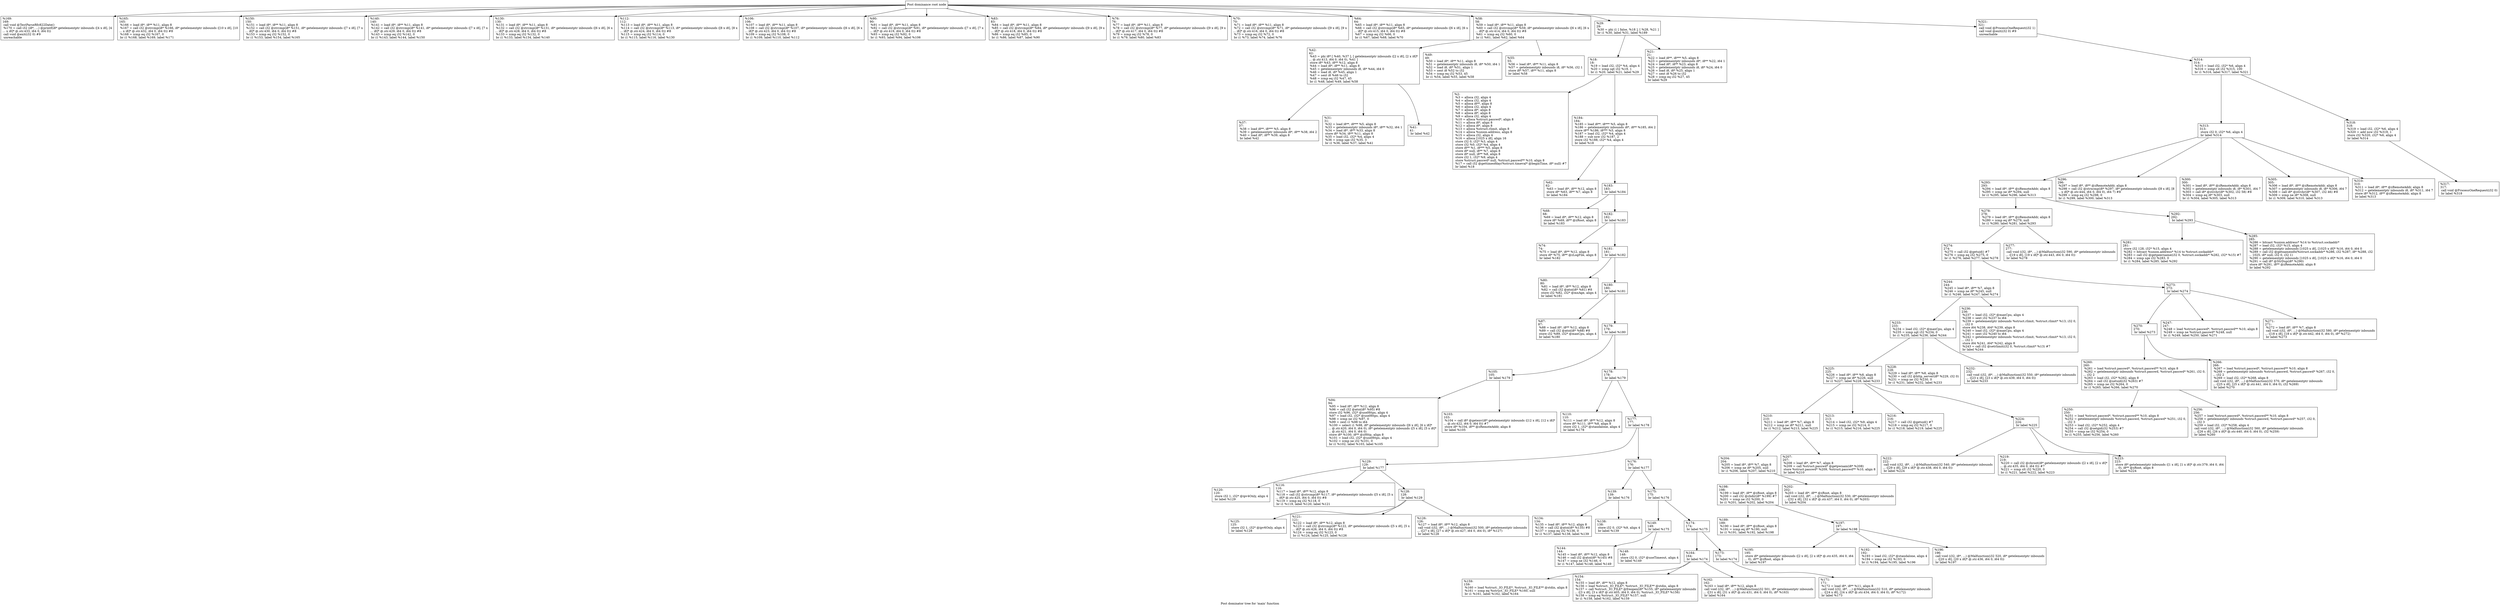 digraph "Post dominator tree for 'main' function" {
	label="Post dominator tree for 'main' function";

	Node0x1702560 [shape=record,label="{Post dominance root node}"];
	Node0x1702560 -> Node0x16f2020;
	Node0x1702560 -> Node0x16d1ba0;
	Node0x1702560 -> Node0x16b1860;
	Node0x1702560 -> Node0x16e51c0;
	Node0x1702560 -> Node0x1738e60;
	Node0x1702560 -> Node0x1743530;
	Node0x1702560 -> Node0x16e5c60;
	Node0x1702560 -> Node0x16a3df0;
	Node0x1702560 -> Node0x16d54e0;
	Node0x1702560 -> Node0x16b72d0;
	Node0x1702560 -> Node0x16c73b0;
	Node0x1702560 -> Node0x16bc630;
	Node0x1702560 -> Node0x16d1980;
	Node0x1702560 -> Node0x1724410;
	Node0x1702560 -> Node0x16aa5e0;
	Node0x16f2020 [shape=record,label="{%169:\l169:                                              \l  call void @TestParseRfc822Date()\l  %170 = call i32 (i8*, ...) @printf(i8* getelementptr inbounds ([4 x i8], [4\l... x i8]* @.str.433, i64 0, i64 0))\l  call void @exit(i32 0) #9\l  unreachable\l}"];
	Node0x16d1ba0 [shape=record,label="{%165:\l165:                                              \l  %166 = load i8*, i8** %11, align 8\l  %167 = call i32 @strcmp(i8* %166, i8* getelementptr inbounds ([10 x i8], [10\l... x i8]* @.str.432, i64 0, i64 0)) #8\l  %168 = icmp eq i32 %167, 0\l  br i1 %168, label %169, label %171\l}"];
	Node0x16b1860 [shape=record,label="{%150:\l150:                                              \l  %151 = load i8*, i8** %11, align 8\l  %152 = call i32 @strcmp(i8* %151, i8* getelementptr inbounds ([7 x i8], [7 x\l... i8]* @.str.430, i64 0, i64 0)) #8\l  %153 = icmp eq i32 %152, 0\l  br i1 %153, label %154, label %165\l}"];
	Node0x16e51c0 [shape=record,label="{%140:\l140:                                              \l  %141 = load i8*, i8** %11, align 8\l  %142 = call i32 @strcmp(i8* %141, i8* getelementptr inbounds ([7 x i8], [7 x\l... i8]* @.str.429, i64 0, i64 0)) #8\l  %143 = icmp eq i32 %142, 0\l  br i1 %143, label %144, label %150\l}"];
	Node0x1738e60 [shape=record,label="{%130:\l130:                                              \l  %131 = load i8*, i8** %11, align 8\l  %132 = call i32 @strcmp(i8* %131, i8* getelementptr inbounds ([6 x i8], [6 x\l... i8]* @.str.428, i64 0, i64 0)) #8\l  %133 = icmp eq i32 %132, 0\l  br i1 %133, label %134, label %140\l}"];
	Node0x1743530 [shape=record,label="{%112:\l112:                                              \l  %113 = load i8*, i8** %11, align 8\l  %114 = call i32 @strcmp(i8* %113, i8* getelementptr inbounds ([8 x i8], [8 x\l... i8]* @.str.424, i64 0, i64 0)) #8\l  %115 = icmp eq i32 %114, 0\l  br i1 %115, label %116, label %130\l}"];
	Node0x16e5c60 [shape=record,label="{%106:\l106:                                              \l  %107 = load i8*, i8** %11, align 8\l  %108 = call i32 @strcmp(i8* %107, i8* getelementptr inbounds ([6 x i8], [6 x\l... i8]* @.str.423, i64 0, i64 0)) #8\l  %109 = icmp eq i32 %108, 0\l  br i1 %109, label %110, label %112\l}"];
	Node0x16a3df0 [shape=record,label="{%90:\l90:                                               \l  %91 = load i8*, i8** %11, align 8\l  %92 = call i32 @strcmp(i8* %91, i8* getelementptr inbounds ([7 x i8], [7 x\l... i8]* @.str.419, i64 0, i64 0)) #8\l  %93 = icmp eq i32 %92, 0\l  br i1 %93, label %94, label %106\l}"];
	Node0x16d54e0 [shape=record,label="{%83:\l83:                                               \l  %84 = load i8*, i8** %11, align 8\l  %85 = call i32 @strcmp(i8* %84, i8* getelementptr inbounds ([9 x i8], [9 x\l... i8]* @.str.418, i64 0, i64 0)) #8\l  %86 = icmp eq i32 %85, 0\l  br i1 %86, label %87, label %90\l}"];
	Node0x16b72d0 [shape=record,label="{%76:\l76:                                               \l  %77 = load i8*, i8** %11, align 8\l  %78 = call i32 @strcmp(i8* %77, i8* getelementptr inbounds ([9 x i8], [9 x\l... i8]* @.str.417, i64 0, i64 0)) #8\l  %79 = icmp eq i32 %78, 0\l  br i1 %79, label %80, label %83\l}"];
	Node0x16c73b0 [shape=record,label="{%70:\l70:                                               \l  %71 = load i8*, i8** %11, align 8\l  %72 = call i32 @strcmp(i8* %71, i8* getelementptr inbounds ([9 x i8], [9 x\l... i8]* @.str.416, i64 0, i64 0)) #8\l  %73 = icmp eq i32 %72, 0\l  br i1 %73, label %74, label %76\l}"];
	Node0x16bc630 [shape=record,label="{%64:\l64:                                               \l  %65 = load i8*, i8** %11, align 8\l  %66 = call i32 @strcmp(i8* %65, i8* getelementptr inbounds ([6 x i8], [6 x\l... i8]* @.str.415, i64 0, i64 0)) #8\l  %67 = icmp eq i32 %66, 0\l  br i1 %67, label %68, label %70\l}"];
	Node0x16d1980 [shape=record,label="{%58:\l58:                                               \l  %59 = load i8*, i8** %11, align 8\l  %60 = call i32 @strcmp(i8* %59, i8* getelementptr inbounds ([6 x i8], [6 x\l... i8]* @.str.414, i64 0, i64 0)) #8\l  %61 = icmp eq i32 %60, 0\l  br i1 %61, label %62, label %64\l}"];
	Node0x16d1980 -> Node0x16a1670;
	Node0x16d1980 -> Node0x16a3310;
	Node0x16d1980 -> Node0x1709280;
	Node0x16a1670 [shape=record,label="{%42:\l42:                                               \l  %43 = phi i8* [ %40, %37 ], [ getelementptr inbounds ([2 x i8], [2 x i8]*\l... @.str.413, i64 0, i64 0), %41 ]\l  store i8* %43, i8** %12, align 8\l  %44 = load i8*, i8** %11, align 8\l  %45 = getelementptr inbounds i8, i8* %44, i64 0\l  %46 = load i8, i8* %45, align 1\l  %47 = sext i8 %46 to i32\l  %48 = icmp eq i32 %47, 45\l  br i1 %48, label %49, label %58\l}"];
	Node0x16a1670 -> Node0x168a9f0;
	Node0x16a1670 -> Node0x16e7b90;
	Node0x16a1670 -> Node0x16e55c0;
	Node0x168a9f0 [shape=record,label="{%37:\l37:                                               \l  %38 = load i8**, i8*** %5, align 8\l  %39 = getelementptr inbounds i8*, i8** %38, i64 2\l  %40 = load i8*, i8** %39, align 8\l  br label %42\l}"];
	Node0x16e7b90 [shape=record,label="{%31:\l31:                                               \l  %32 = load i8**, i8*** %5, align 8\l  %33 = getelementptr inbounds i8*, i8** %32, i64 1\l  %34 = load i8*, i8** %33, align 8\l  store i8* %34, i8** %11, align 8\l  %35 = load i32, i32* %4, align 4\l  %36 = icmp sge i32 %35, 3\l  br i1 %36, label %37, label %41\l}"];
	Node0x16e55c0 [shape=record,label="{%41:\l41:                                               \l  br label %42\l}"];
	Node0x16a3310 [shape=record,label="{%49:\l49:                                               \l  %50 = load i8*, i8** %11, align 8\l  %51 = getelementptr inbounds i8, i8* %50, i64 1\l  %52 = load i8, i8* %51, align 1\l  %53 = sext i8 %52 to i32\l  %54 = icmp eq i32 %53, 45\l  br i1 %54, label %55, label %58\l}"];
	Node0x1709280 [shape=record,label="{%55:\l55:                                               \l  %56 = load i8*, i8** %11, align 8\l  %57 = getelementptr inbounds i8, i8* %56, i32 1\l  store i8* %57, i8** %11, align 8\l  br label %58\l}"];
	Node0x1724410 [shape=record,label="{%29:\l29:                                               \l  %30 = phi i1 [ false, %18 ], [ %28, %21 ]\l  br i1 %30, label %31, label %189\l}"];
	Node0x1724410 -> Node0x16f9540;
	Node0x1724410 -> Node0x169fbd0;
	Node0x16f9540 [shape=record,label="{%18:\l18:                                               \l  %19 = load i32, i32* %4, align 4\l  %20 = icmp sgt i32 %19, 1\l  br i1 %20, label %21, label %29\l}"];
	Node0x16f9540 -> Node0x16e3590;
	Node0x16f9540 -> Node0x1704190;
	Node0x16e3590 [shape=record,label="{%2:\l  %3 = alloca i32, align 4\l  %4 = alloca i32, align 4\l  %5 = alloca i8**, align 8\l  %6 = alloca i32, align 4\l  %7 = alloca i8*, align 8\l  %8 = alloca i8*, align 8\l  %9 = alloca i32, align 4\l  %10 = alloca %struct.passwd*, align 8\l  %11 = alloca i8*, align 8\l  %12 = alloca i8*, align 8\l  %13 = alloca %struct.rlimit, align 8\l  %14 = alloca %union.address, align 8\l  %15 = alloca i32, align 4\l  %16 = alloca [1025 x i8], align 16\l  store i32 0, i32* %3, align 4\l  store i32 %0, i32* %4, align 4\l  store i8** %1, i8*** %5, align 8\l  store i8* null, i8** %7, align 8\l  store i8* null, i8** %8, align 8\l  store i32 1, i32* %9, align 4\l  store %struct.passwd* null, %struct.passwd** %10, align 8\l  %17 = call i32 @gettimeofday(%struct.timeval* @beginTime, i8* null) #7\l  br label %18\l}"];
	Node0x1704190 [shape=record,label="{%184:\l184:                                              \l  %185 = load i8**, i8*** %5, align 8\l  %186 = getelementptr inbounds i8*, i8** %185, i64 2\l  store i8** %186, i8*** %5, align 8\l  %187 = load i32, i32* %4, align 4\l  %188 = sub nsw i32 %187, 2\l  store i32 %188, i32* %4, align 4\l  br label %18\l}"];
	Node0x1704190 -> Node0x1726410;
	Node0x1704190 -> Node0x16b9910;
	Node0x1726410 [shape=record,label="{%62:\l62:                                               \l  %63 = load i8*, i8** %12, align 8\l  store i8* %63, i8** %7, align 8\l  br label %184\l}"];
	Node0x16b9910 [shape=record,label="{%183:\l183:                                              \l  br label %184\l}"];
	Node0x16b9910 -> Node0x16cdc40;
	Node0x16b9910 -> Node0x173a0b0;
	Node0x16cdc40 [shape=record,label="{%68:\l68:                                               \l  %69 = load i8*, i8** %12, align 8\l  store i8* %69, i8** @zRoot, align 8\l  br label %183\l}"];
	Node0x173a0b0 [shape=record,label="{%182:\l182:                                              \l  br label %183\l}"];
	Node0x173a0b0 -> Node0x16a2100;
	Node0x173a0b0 -> Node0x16f68e0;
	Node0x16a2100 [shape=record,label="{%74:\l74:                                               \l  %75 = load i8*, i8** %12, align 8\l  store i8* %75, i8** @zLogFile, align 8\l  br label %182\l}"];
	Node0x16f68e0 [shape=record,label="{%181:\l181:                                              \l  br label %182\l}"];
	Node0x16f68e0 -> Node0x1725740;
	Node0x16f68e0 -> Node0x16df6a0;
	Node0x1725740 [shape=record,label="{%80:\l80:                                               \l  %81 = load i8*, i8** %12, align 8\l  %82 = call i32 @atoi(i8* %81) #8\l  store i32 %82, i32* @mxAge, align 4\l  br label %181\l}"];
	Node0x16df6a0 [shape=record,label="{%180:\l180:                                              \l  br label %181\l}"];
	Node0x16df6a0 -> Node0x16b59d0;
	Node0x16df6a0 -> Node0x172d850;
	Node0x16b59d0 [shape=record,label="{%87:\l87:                                               \l  %88 = load i8*, i8** %12, align 8\l  %89 = call i32 @atoi(i8* %88) #8\l  store i32 %89, i32* @maxCpu, align 4\l  br label %180\l}"];
	Node0x172d850 [shape=record,label="{%179:\l179:                                              \l  br label %180\l}"];
	Node0x172d850 -> Node0x1707e80;
	Node0x172d850 -> Node0x170aa40;
	Node0x1707e80 [shape=record,label="{%105:\l105:                                              \l  br label %179\l}"];
	Node0x1707e80 -> Node0x16bc830;
	Node0x1707e80 -> Node0x16a6db0;
	Node0x16bc830 [shape=record,label="{%94:\l94:                                               \l  %95 = load i8*, i8** %12, align 8\l  %96 = call i32 @atoi(i8* %95) #8\l  store i32 %96, i32* @useHttps, align 4\l  %97 = load i32, i32* @useHttps, align 4\l  %98 = icmp ne i32 %97, 0\l  %99 = zext i1 %98 to i64\l  %100 = select i1 %98, i8* getelementptr inbounds ([6 x i8], [6 x i8]*\l... @.str.420, i64 0, i64 0), i8* getelementptr inbounds ([5 x i8], [5 x i8]*\l... @.str.421, i64 0, i64 0)\l  store i8* %100, i8** @zHttp, align 8\l  %101 = load i32, i32* @useHttps, align 4\l  %102 = icmp ne i32 %101, 0\l  br i1 %102, label %103, label %105\l}"];
	Node0x16a6db0 [shape=record,label="{%103:\l103:                                              \l  %104 = call i8* @getenv(i8* getelementptr inbounds ([12 x i8], [12 x i8]*\l... @.str.422, i64 0, i64 0)) #7\l  store i8* %104, i8** @zRemoteAddr, align 8\l  br label %105\l}"];
	Node0x170aa40 [shape=record,label="{%178:\l178:                                              \l  br label %179\l}"];
	Node0x170aa40 -> Node0x1731160;
	Node0x170aa40 -> Node0x172c8d0;
	Node0x1731160 [shape=record,label="{%110:\l110:                                              \l  %111 = load i8*, i8** %12, align 8\l  store i8* %111, i8** %8, align 8\l  store i32 1, i32* @standalone, align 4\l  br label %178\l}"];
	Node0x172c8d0 [shape=record,label="{%177:\l177:                                              \l  br label %178\l}"];
	Node0x172c8d0 -> Node0x16d0e70;
	Node0x172c8d0 -> Node0x16ff180;
	Node0x16d0e70 [shape=record,label="{%129:\l129:                                              \l  br label %177\l}"];
	Node0x16d0e70 -> Node0x16da4a0;
	Node0x16d0e70 -> Node0x1731ba0;
	Node0x16d0e70 -> Node0x16a4930;
	Node0x16da4a0 [shape=record,label="{%120:\l120:                                              \l  store i32 1, i32* @ipv4Only, align 4\l  br label %129\l}"];
	Node0x1731ba0 [shape=record,label="{%116:\l116:                                              \l  %117 = load i8*, i8** %12, align 8\l  %118 = call i32 @strcmp(i8* %117, i8* getelementptr inbounds ([5 x i8], [5 x\l... i8]* @.str.425, i64 0, i64 0)) #8\l  %119 = icmp eq i32 %118, 0\l  br i1 %119, label %120, label %121\l}"];
	Node0x16a4930 [shape=record,label="{%128:\l128:                                              \l  br label %129\l}"];
	Node0x16a4930 -> Node0x16a6aa0;
	Node0x16a4930 -> Node0x16f5a50;
	Node0x16a4930 -> Node0x16ccb80;
	Node0x16a6aa0 [shape=record,label="{%125:\l125:                                              \l  store i32 1, i32* @ipv6Only, align 4\l  br label %128\l}"];
	Node0x16f5a50 [shape=record,label="{%121:\l121:                                              \l  %122 = load i8*, i8** %12, align 8\l  %123 = call i32 @strcmp(i8* %122, i8* getelementptr inbounds ([5 x i8], [5 x\l... i8]* @.str.426, i64 0, i64 0)) #8\l  %124 = icmp eq i32 %123, 0\l  br i1 %124, label %125, label %126\l}"];
	Node0x16ccb80 [shape=record,label="{%126:\l126:                                              \l  %127 = load i8*, i8** %12, align 8\l  call void (i32, i8*, ...) @Malfunction(i32 500, i8* getelementptr inbounds\l... ([27 x i8], [27 x i8]* @.str.427, i64 0, i64 0), i8* %127)\l  br label %128\l}"];
	Node0x16ff180 [shape=record,label="{%176:\l176:                                              \l  br label %177\l}"];
	Node0x16ff180 -> Node0x16e8050;
	Node0x16ff180 -> Node0x16bd250;
	Node0x16e8050 [shape=record,label="{%139:\l139:                                              \l  br label %176\l}"];
	Node0x16e8050 -> Node0x1694900;
	Node0x16e8050 -> Node0x16f7d90;
	Node0x1694900 [shape=record,label="{%134:\l134:                                              \l  %135 = load i8*, i8** %12, align 8\l  %136 = call i32 @atoi(i8* %135) #8\l  %137 = icmp eq i32 %136, 0\l  br i1 %137, label %138, label %139\l}"];
	Node0x16f7d90 [shape=record,label="{%138:\l138:                                              \l  store i32 0, i32* %9, align 4\l  br label %139\l}"];
	Node0x16bd250 [shape=record,label="{%175:\l175:                                              \l  br label %176\l}"];
	Node0x16bd250 -> Node0x16a7d60;
	Node0x16bd250 -> Node0x16d1e10;
	Node0x16a7d60 [shape=record,label="{%149:\l149:                                              \l  br label %175\l}"];
	Node0x16a7d60 -> Node0x16cabc0;
	Node0x16a7d60 -> Node0x1736a20;
	Node0x16cabc0 [shape=record,label="{%144:\l144:                                              \l  %145 = load i8*, i8** %12, align 8\l  %146 = call i32 @atoi(i8* %145) #8\l  %147 = icmp ne i32 %146, 0\l  br i1 %147, label %148, label %149\l}"];
	Node0x1736a20 [shape=record,label="{%148:\l148:                                              \l  store i32 0, i32* @useTimeout, align 4\l  br label %149\l}"];
	Node0x16d1e10 [shape=record,label="{%174:\l174:                                              \l  br label %175\l}"];
	Node0x16d1e10 -> Node0x16deec0;
	Node0x16d1e10 -> Node0x17327c0;
	Node0x16deec0 [shape=record,label="{%164:\l164:                                              \l  br label %174\l}"];
	Node0x16deec0 -> Node0x16e85e0;
	Node0x16deec0 -> Node0x16e4a20;
	Node0x16deec0 -> Node0x1731680;
	Node0x16e85e0 [shape=record,label="{%159:\l159:                                              \l  %160 = load %struct._IO_FILE*, %struct._IO_FILE** @stdin, align 8\l  %161 = icmp eq %struct._IO_FILE* %160, null\l  br i1 %161, label %162, label %164\l}"];
	Node0x16e4a20 [shape=record,label="{%154:\l154:                                              \l  %155 = load i8*, i8** %12, align 8\l  %156 = load %struct._IO_FILE*, %struct._IO_FILE** @stdin, align 8\l  %157 = call %struct._IO_FILE* @freopen(i8* %155, i8* getelementptr inbounds\l... ([3 x i8], [3 x i8]* @.str.405, i64 0, i64 0), %struct._IO_FILE* %156)\l  %158 = icmp eq %struct._IO_FILE* %157, null\l  br i1 %158, label %162, label %159\l}"];
	Node0x1731680 [shape=record,label="{%162:\l162:                                              \l  %163 = load i8*, i8** %12, align 8\l  call void (i32, i8*, ...) @Malfunction(i32 501, i8* getelementptr inbounds\l... ([31 x i8], [31 x i8]* @.str.431, i64 0, i64 0), i8* %163)\l  br label %164\l}"];
	Node0x17327c0 [shape=record,label="{%173:\l173:                                              \l  br label %174\l}"];
	Node0x17327c0 -> Node0x16ec4a0;
	Node0x16ec4a0 [shape=record,label="{%171:\l171:                                              \l  %172 = load i8*, i8** %11, align 8\l  call void (i32, i8*, ...) @Malfunction(i32 510, i8* getelementptr inbounds\l... ([24 x i8], [24 x i8]* @.str.434, i64 0, i64 0), i8* %172)\l  br label %173\l}"];
	Node0x169fbd0 [shape=record,label="{%21:\l21:                                               \l  %22 = load i8**, i8*** %5, align 8\l  %23 = getelementptr inbounds i8*, i8** %22, i64 1\l  %24 = load i8*, i8** %23, align 8\l  %25 = getelementptr inbounds i8, i8* %24, i64 0\l  %26 = load i8, i8* %25, align 1\l  %27 = sext i8 %26 to i32\l  %28 = icmp eq i32 %27, 45\l  br label %29\l}"];
	Node0x16aa5e0 [shape=record,label="{%321:\l321:                                              \l  call void @ProcessOneRequest(i32 1)\l  call void @exit(i32 0) #9\l  unreachable\l}"];
	Node0x16aa5e0 -> Node0x16d3d30;
	Node0x16d3d30 [shape=record,label="{%314:\l314:                                              \l  %315 = load i32, i32* %6, align 4\l  %316 = icmp slt i32 %315, 100\l  br i1 %316, label %317, label %321\l}"];
	Node0x16d3d30 -> Node0x1693360;
	Node0x16d3d30 -> Node0x170a220;
	Node0x1693360 [shape=record,label="{%313:\l313:                                              \l  store i32 0, i32* %6, align 4\l  br label %314\l}"];
	Node0x1693360 -> Node0x16d8fe0;
	Node0x1693360 -> Node0x16a34c0;
	Node0x1693360 -> Node0x16f8230;
	Node0x1693360 -> Node0x16e5080;
	Node0x1693360 -> Node0x16a70d0;
	Node0x16d8fe0 [shape=record,label="{%293:\l293:                                              \l  %294 = load i8*, i8** @zRemoteAddr, align 8\l  %295 = icmp ne i8* %294, null\l  br i1 %295, label %296, label %313\l}"];
	Node0x16d8fe0 -> Node0x16c7030;
	Node0x16d8fe0 -> Node0x16cf890;
	Node0x16c7030 [shape=record,label="{%278:\l278:                                              \l  %279 = load i8*, i8** @zRemoteAddr, align 8\l  %280 = icmp eq i8* %279, null\l  br i1 %280, label %281, label %293\l}"];
	Node0x16c7030 -> Node0x16ae3f0;
	Node0x16c7030 -> Node0x16e9bc0;
	Node0x16ae3f0 [shape=record,label="{%274:\l274:                                              \l  %275 = call i32 @getuid() #7\l  %276 = icmp eq i32 %275, 0\l  br i1 %276, label %277, label %278\l}"];
	Node0x16ae3f0 -> Node0x17379a0;
	Node0x16ae3f0 -> Node0x16ef4c0;
	Node0x17379a0 [shape=record,label="{%244:\l244:                                              \l  %245 = load i8*, i8** %7, align 8\l  %246 = icmp ne i8* %245, null\l  br i1 %246, label %247, label %274\l}"];
	Node0x17379a0 -> Node0x16a73e0;
	Node0x17379a0 -> Node0x17321b0;
	Node0x16a73e0 [shape=record,label="{%233:\l233:                                              \l  %234 = load i32, i32* @maxCpu, align 4\l  %235 = icmp sgt i32 %234, 0\l  br i1 %235, label %236, label %244\l}"];
	Node0x16a73e0 -> Node0x16b5740;
	Node0x16a73e0 -> Node0x16c0750;
	Node0x16a73e0 -> Node0x16a44c0;
	Node0x16b5740 [shape=record,label="{%225:\l225:                                              \l  %226 = load i8*, i8** %8, align 8\l  %227 = icmp ne i8* %226, null\l  br i1 %227, label %228, label %233\l}"];
	Node0x16b5740 -> Node0x16efda0;
	Node0x16b5740 -> Node0x16b7130;
	Node0x16b5740 -> Node0x172b060;
	Node0x16b5740 -> Node0x172bd70;
	Node0x16efda0 [shape=record,label="{%210:\l210:                                              \l  %211 = load i8*, i8** %7, align 8\l  %212 = icmp ne i8* %211, null\l  br i1 %212, label %213, label %225\l}"];
	Node0x16efda0 -> Node0x16aee20;
	Node0x16efda0 -> Node0x16f7450;
	Node0x16aee20 [shape=record,label="{%204:\l204:                                              \l  %205 = load i8*, i8** %7, align 8\l  %206 = icmp ne i8* %205, null\l  br i1 %206, label %207, label %210\l}"];
	Node0x16aee20 -> Node0x16f4950;
	Node0x16aee20 -> Node0x16e4580;
	Node0x16f4950 [shape=record,label="{%198:\l198:                                              \l  %199 = load i8*, i8** @zRoot, align 8\l  %200 = call i32 @chdir(i8* %199) #7\l  %201 = icmp ne i32 %200, 0\l  br i1 %201, label %202, label %204\l}"];
	Node0x16f4950 -> Node0x16fd160;
	Node0x16f4950 -> Node0x1733c10;
	Node0x16fd160 [shape=record,label="{%189:\l189:                                              \l  %190 = load i8*, i8** @zRoot, align 8\l  %191 = icmp eq i8* %190, null\l  br i1 %191, label %192, label %198\l}"];
	Node0x1733c10 [shape=record,label="{%197:\l197:                                              \l  br label %198\l}"];
	Node0x1733c10 -> Node0x170b130;
	Node0x1733c10 -> Node0x1703cb0;
	Node0x1733c10 -> Node0x16ea080;
	Node0x170b130 [shape=record,label="{%195:\l195:                                              \l  store i8* getelementptr inbounds ([2 x i8], [2 x i8]* @.str.435, i64 0, i64\l... 0), i8** @zRoot, align 8\l  br label %197\l}"];
	Node0x1703cb0 [shape=record,label="{%192:\l192:                                              \l  %193 = load i32, i32* @standalone, align 4\l  %194 = icmp ne i32 %193, 0\l  br i1 %194, label %195, label %196\l}"];
	Node0x16ea080 [shape=record,label="{%196:\l196:                                              \l  call void (i32, i8*, ...) @Malfunction(i32 520, i8* getelementptr inbounds\l... ([20 x i8], [20 x i8]* @.str.436, i64 0, i64 0))\l  br label %197\l}"];
	Node0x16e4580 [shape=record,label="{%202:\l202:                                              \l  %203 = load i8*, i8** @zRoot, align 8\l  call void (i32, i8*, ...) @Malfunction(i32 530, i8* getelementptr inbounds\l... ([32 x i8], [32 x i8]* @.str.437, i64 0, i64 0), i8* %203)\l  br label %204\l}"];
	Node0x16f7450 [shape=record,label="{%207:\l207:                                              \l  %208 = load i8*, i8** %7, align 8\l  %209 = call %struct.passwd* @getpwnam(i8* %208)\l  store %struct.passwd* %209, %struct.passwd** %10, align 8\l  br label %210\l}"];
	Node0x16b7130 [shape=record,label="{%213:\l213:                                              \l  %214 = load i32, i32* %9, align 4\l  %215 = icmp ne i32 %214, 0\l  br i1 %215, label %216, label %225\l}"];
	Node0x172b060 [shape=record,label="{%216:\l216:                                              \l  %217 = call i32 @getuid() #7\l  %218 = icmp eq i32 %217, 0\l  br i1 %218, label %219, label %225\l}"];
	Node0x172bd70 [shape=record,label="{%224:\l224:                                              \l  br label %225\l}"];
	Node0x172bd70 -> Node0x1701450;
	Node0x172bd70 -> Node0x16e9d10;
	Node0x172bd70 -> Node0x16e6230;
	Node0x1701450 [shape=record,label="{%222:\l222:                                              \l  call void (i32, i8*, ...) @Malfunction(i32 540, i8* getelementptr inbounds\l... ([29 x i8], [29 x i8]* @.str.438, i64 0, i64 0))\l  br label %224\l}"];
	Node0x16e9d10 [shape=record,label="{%219:\l219:                                              \l  %220 = call i32 @chroot(i8* getelementptr inbounds ([2 x i8], [2 x i8]*\l... @.str.435, i64 0, i64 0)) #7\l  %221 = icmp slt i32 %220, 0\l  br i1 %221, label %222, label %223\l}"];
	Node0x16e6230 [shape=record,label="{%223:\l223:                                              \l  store i8* getelementptr inbounds ([1 x i8], [1 x i8]* @.str.379, i64 0, i64\l... 0), i8** @zRoot, align 8\l  br label %224\l}"];
	Node0x16c0750 [shape=record,label="{%228:\l228:                                              \l  %229 = load i8*, i8** %8, align 8\l  %230 = call i32 @http_server(i8* %229, i32 0)\l  %231 = icmp ne i32 %230, 0\l  br i1 %231, label %232, label %233\l}"];
	Node0x16a44c0 [shape=record,label="{%232:\l232:                                              \l  call void (i32, i8*, ...) @Malfunction(i32 550, i8* getelementptr inbounds\l... ([23 x i8], [23 x i8]* @.str.439, i64 0, i64 0))\l  br label %233\l}"];
	Node0x17321b0 [shape=record,label="{%236:\l236:                                              \l  %237 = load i32, i32* @maxCpu, align 4\l  %238 = sext i32 %237 to i64\l  %239 = getelementptr inbounds %struct.rlimit, %struct.rlimit* %13, i32 0,\l... i32 0\l  store i64 %238, i64* %239, align 8\l  %240 = load i32, i32* @maxCpu, align 4\l  %241 = sext i32 %240 to i64\l  %242 = getelementptr inbounds %struct.rlimit, %struct.rlimit* %13, i32 0,\l... i32 1\l  store i64 %241, i64* %242, align 8\l  %243 = call i32 @setrlimit(i32 0, %struct.rlimit* %13) #7\l  br label %244\l}"];
	Node0x16ef4c0 [shape=record,label="{%273:\l273:                                              \l  br label %274\l}"];
	Node0x16ef4c0 -> Node0x16ce9a0;
	Node0x16ef4c0 -> Node0x16d2080;
	Node0x16ef4c0 -> Node0x16f6560;
	Node0x16ce9a0 [shape=record,label="{%270:\l270:                                              \l  br label %273\l}"];
	Node0x16ce9a0 -> Node0x16bbc70;
	Node0x16ce9a0 -> Node0x16e3200;
	Node0x16bbc70 [shape=record,label="{%260:\l260:                                              \l  %261 = load %struct.passwd*, %struct.passwd** %10, align 8\l  %262 = getelementptr inbounds %struct.passwd, %struct.passwd* %261, i32 0,\l... i32 2\l  %263 = load i32, i32* %262, align 8\l  %264 = call i32 @setuid(i32 %263) #7\l  %265 = icmp ne i32 %264, 0\l  br i1 %265, label %266, label %270\l}"];
	Node0x16bbc70 -> Node0x16b90e0;
	Node0x16bbc70 -> Node0x16a1b40;
	Node0x16b90e0 [shape=record,label="{%250:\l250:                                              \l  %251 = load %struct.passwd*, %struct.passwd** %10, align 8\l  %252 = getelementptr inbounds %struct.passwd, %struct.passwd* %251, i32 0,\l... i32 3\l  %253 = load i32, i32* %252, align 4\l  %254 = call i32 @setgid(i32 %253) #7\l  %255 = icmp ne i32 %254, 0\l  br i1 %255, label %256, label %260\l}"];
	Node0x16a1b40 [shape=record,label="{%256:\l256:                                              \l  %257 = load %struct.passwd*, %struct.passwd** %10, align 8\l  %258 = getelementptr inbounds %struct.passwd, %struct.passwd* %257, i32 0,\l... i32 3\l  %259 = load i32, i32* %258, align 4\l  call void (i32, i8*, ...) @Malfunction(i32 560, i8* getelementptr inbounds\l... ([26 x i8], [26 x i8]* @.str.440, i64 0, i64 0), i32 %259)\l  br label %260\l}"];
	Node0x16e3200 [shape=record,label="{%266:\l266:                                              \l  %267 = load %struct.passwd*, %struct.passwd** %10, align 8\l  %268 = getelementptr inbounds %struct.passwd, %struct.passwd* %267, i32 0,\l... i32 2\l  %269 = load i32, i32* %268, align 8\l  call void (i32, i8*, ...) @Malfunction(i32 570, i8* getelementptr inbounds\l... ([25 x i8], [25 x i8]* @.str.441, i64 0, i64 0), i32 %269)\l  br label %270\l}"];
	Node0x16d2080 [shape=record,label="{%247:\l247:                                              \l  %248 = load %struct.passwd*, %struct.passwd** %10, align 8\l  %249 = icmp ne %struct.passwd* %248, null\l  br i1 %249, label %250, label %271\l}"];
	Node0x16f6560 [shape=record,label="{%271:\l271:                                              \l  %272 = load i8*, i8** %7, align 8\l  call void (i32, i8*, ...) @Malfunction(i32 580, i8* getelementptr inbounds\l... ([18 x i8], [18 x i8]* @.str.442, i64 0, i64 0), i8* %272)\l  br label %273\l}"];
	Node0x16e9bc0 [shape=record,label="{%277:\l277:                                              \l  call void (i32, i8*, ...) @Malfunction(i32 590, i8* getelementptr inbounds\l... ([19 x i8], [19 x i8]* @.str.443, i64 0, i64 0))\l  br label %278\l}"];
	Node0x16cf890 [shape=record,label="{%292:\l292:                                              \l  br label %293\l}"];
	Node0x16cf890 -> Node0x169aca0;
	Node0x16cf890 -> Node0x16b6c00;
	Node0x169aca0 [shape=record,label="{%281:\l281:                                              \l  store i32 128, i32* %15, align 4\l  %282 = bitcast %union.address* %14 to %struct.sockaddr*\l  %283 = call i32 @getpeername(i32 0, %struct.sockaddr* %282, i32* %15) #7\l  %284 = icmp sge i32 %283, 0\l  br i1 %284, label %285, label %292\l}"];
	Node0x16b6c00 [shape=record,label="{%285:\l285:                                              \l  %286 = bitcast %union.address* %14 to %struct.sockaddr*\l  %287 = load i32, i32* %15, align 4\l  %288 = getelementptr inbounds [1025 x i8], [1025 x i8]* %16, i64 0, i64 0\l  %289 = call i32 @getnameinfo(%struct.sockaddr* %286, i32 %287, i8* %288, i32\l... 1025, i8* null, i32 0, i32 1)\l  %290 = getelementptr inbounds [1025 x i8], [1025 x i8]* %16, i64 0, i64 0\l  %291 = call i8* @StrDup(i8* %290)\l  store i8* %291, i8** @zRemoteAddr, align 8\l  br label %292\l}"];
	Node0x16a34c0 [shape=record,label="{%296:\l296:                                              \l  %297 = load i8*, i8** @zRemoteAddr, align 8\l  %298 = call i32 @strncmp(i8* %297, i8* getelementptr inbounds ([8 x i8], [8\l... x i8]* @.str.444, i64 0, i64 0), i64 7) #8\l  %299 = icmp eq i32 %298, 0\l  br i1 %299, label %300, label %313\l}"];
	Node0x16f8230 [shape=record,label="{%300:\l300:                                              \l  %301 = load i8*, i8** @zRemoteAddr, align 8\l  %302 = getelementptr inbounds i8, i8* %301, i64 7\l  %303 = call i8* @strchr(i8* %302, i32 58) #8\l  %304 = icmp eq i8* %303, null\l  br i1 %304, label %305, label %313\l}"];
	Node0x16e5080 [shape=record,label="{%305:\l305:                                              \l  %306 = load i8*, i8** @zRemoteAddr, align 8\l  %307 = getelementptr inbounds i8, i8* %306, i64 7\l  %308 = call i8* @strchr(i8* %307, i32 46) #8\l  %309 = icmp ne i8* %308, null\l  br i1 %309, label %310, label %313\l}"];
	Node0x16a70d0 [shape=record,label="{%310:\l310:                                              \l  %311 = load i8*, i8** @zRemoteAddr, align 8\l  %312 = getelementptr inbounds i8, i8* %311, i64 7\l  store i8* %312, i8** @zRemoteAddr, align 8\l  br label %313\l}"];
	Node0x170a220 [shape=record,label="{%318:\l318:                                              \l  %319 = load i32, i32* %6, align 4\l  %320 = add nsw i32 %319, 1\l  store i32 %320, i32* %6, align 4\l  br label %314\l}"];
	Node0x170a220 -> Node0x16b2140;
	Node0x16b2140 [shape=record,label="{%317:\l317:                                              \l  call void @ProcessOneRequest(i32 0)\l  br label %318\l}"];
}
